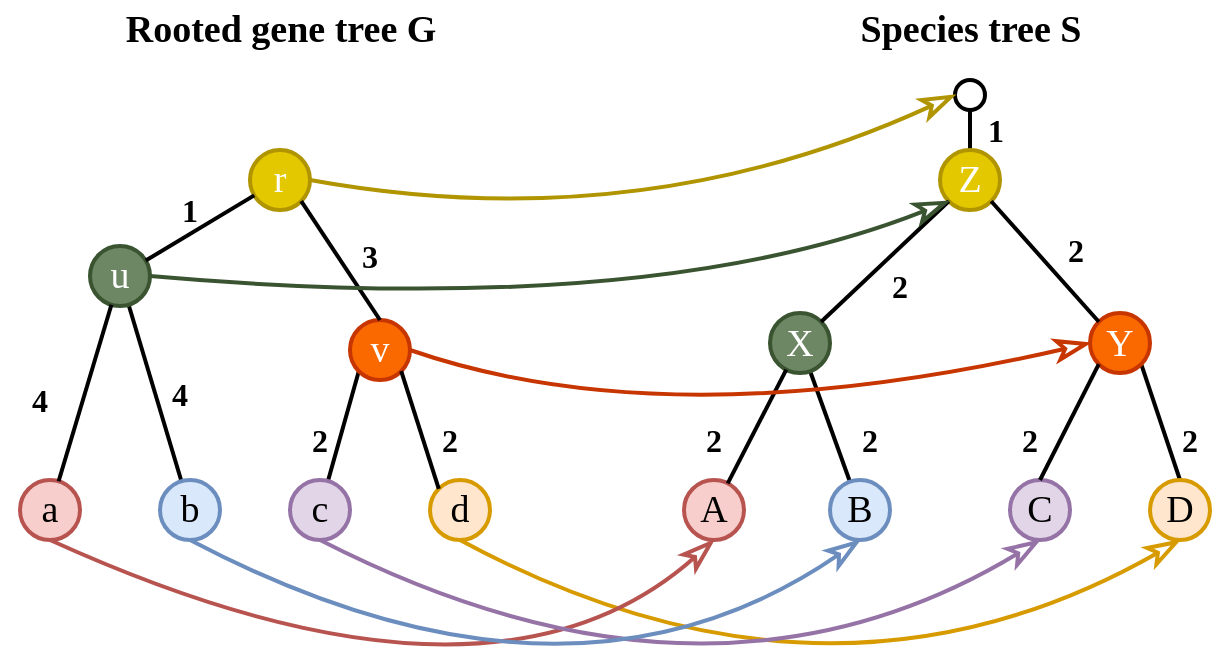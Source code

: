 <mxfile version="14.2.5" type="device"><diagram id="uxs5uGKM2SwPQpyDR3mF" name="Page-1"><mxGraphModel dx="868" dy="393" grid="1" gridSize="10" guides="1" tooltips="1" connect="1" arrows="1" fold="1" page="1" pageScale="1" pageWidth="827" pageHeight="1169" math="0" shadow="0"><root><mxCell id="0"/><mxCell id="1" parent="0"/><mxCell id="JA0bPEDkJzAflLUAI6f0-6" value="" style="endArrow=none;html=1;strokeWidth=2;fontSize=19;fontFamily=Times New Roman;exitX=0.5;exitY=0;exitDx=0;exitDy=0;entryX=1;entryY=1;entryDx=0;entryDy=0;" edge="1" parent="1" source="JA0bPEDkJzAflLUAI6f0-1" target="LRIMlyZMbr6N9pQrg8V6-140"><mxGeometry width="50" height="50" relative="1" as="geometry"><mxPoint x="1015" y="495" as="sourcePoint"/><mxPoint x="1030" y="420" as="targetPoint"/></mxGeometry></mxCell><mxCell id="LRIMlyZMbr6N9pQrg8V6-136" value="" style="endArrow=none;html=1;strokeWidth=2;fontSize=19;fontFamily=Times New Roman;" parent="1" source="LRIMlyZMbr6N9pQrg8V6-138" target="LRIMlyZMbr6N9pQrg8V6-139" edge="1"><mxGeometry width="50" height="50" relative="1" as="geometry"><mxPoint x="639.292" y="513.416" as="sourcePoint"/><mxPoint x="816" y="480" as="targetPoint"/></mxGeometry></mxCell><mxCell id="LRIMlyZMbr6N9pQrg8V6-137" value="&lt;font style=&quot;font-size: 19px;&quot;&gt;A&lt;/font&gt;" style="ellipse;whiteSpace=wrap;html=1;aspect=fixed;strokeWidth=2;strokeColor=#b85450;fontSize=19;fontFamily=Times New Roman;labelBackgroundColor=none;fillColor=#f8cecc;" parent="1" vertex="1"><mxGeometry x="767" y="480" width="30" height="30" as="geometry"/></mxCell><mxCell id="LRIMlyZMbr6N9pQrg8V6-138" value="&lt;font style=&quot;font-size: 19px;&quot;&gt;B&lt;/font&gt;" style="ellipse;whiteSpace=wrap;html=1;aspect=fixed;strokeWidth=2;fontSize=19;fontFamily=Times New Roman;fillColor=#dae8fc;strokeColor=#6c8ebf;" parent="1" vertex="1"><mxGeometry x="840" y="480" width="30" height="30" as="geometry"/></mxCell><mxCell id="LRIMlyZMbr6N9pQrg8V6-139" value="&lt;font style=&quot;font-size: 19px;&quot;&gt;X&lt;/font&gt;" style="ellipse;whiteSpace=wrap;html=1;aspect=fixed;strokeWidth=2;fontSize=19;fontFamily=Times New Roman;fillColor=#6d8764;strokeColor=#3A5431;fontColor=#ffffff;" parent="1" vertex="1"><mxGeometry x="810" y="396.5" width="30" height="30" as="geometry"/></mxCell><mxCell id="LRIMlyZMbr6N9pQrg8V6-140" value="&lt;font style=&quot;font-size: 19px;&quot;&gt;Y&lt;/font&gt;" style="ellipse;whiteSpace=wrap;html=1;aspect=fixed;strokeWidth=2;fontSize=19;fontFamily=Times New Roman;fillColor=#fa6800;strokeColor=#C73500;fontColor=#ffffff;" parent="1" vertex="1"><mxGeometry x="970" y="396.5" width="30" height="30" as="geometry"/></mxCell><mxCell id="LRIMlyZMbr6N9pQrg8V6-141" value="" style="endArrow=none;html=1;strokeWidth=2;fontSize=19;fontFamily=Times New Roman;" parent="1" source="LRIMlyZMbr6N9pQrg8V6-139" target="LRIMlyZMbr6N9pQrg8V6-137" edge="1"><mxGeometry width="50" height="50" relative="1" as="geometry"><mxPoint x="629.292" y="503.416" as="sourcePoint"/><mxPoint x="602.708" y="556.584" as="targetPoint"/></mxGeometry></mxCell><mxCell id="LRIMlyZMbr6N9pQrg8V6-143" value="&lt;b style=&quot;font-size: 19px;&quot;&gt;Species tree S&lt;/b&gt;" style="text;html=1;align=center;verticalAlign=middle;resizable=0;points=[];autosize=1;fontSize=19;fontFamily=Times New Roman;" parent="1" vertex="1"><mxGeometry x="845" y="240" width="130" height="30" as="geometry"/></mxCell><mxCell id="LRIMlyZMbr6N9pQrg8V6-148" value="&lt;b style=&quot;font-size: 19px&quot;&gt;Rooted gene tree G&lt;/b&gt;" style="text;html=1;align=center;verticalAlign=middle;resizable=0;points=[];autosize=1;fontSize=19;fontFamily=Times New Roman;" parent="1" vertex="1"><mxGeometry x="480" y="240" width="170" height="30" as="geometry"/></mxCell><mxCell id="LRIMlyZMbr6N9pQrg8V6-159" value="&lt;font style=&quot;font-size: 19px;&quot;&gt;C&lt;/font&gt;" style="ellipse;whiteSpace=wrap;html=1;aspect=fixed;strokeWidth=2;fontSize=19;fontFamily=Times New Roman;fillColor=#e1d5e7;strokeColor=#9673a6;" parent="1" vertex="1"><mxGeometry x="930" y="480" width="30" height="30" as="geometry"/></mxCell><mxCell id="LRIMlyZMbr6N9pQrg8V6-160" value="" style="endArrow=none;html=1;strokeWidth=2;fontSize=19;fontFamily=Times New Roman;entryX=0;entryY=1;entryDx=0;entryDy=0;" parent="1" source="LRIMlyZMbr6N9pQrg8V6-172" target="JA0bPEDkJzAflLUAI6f0-16" edge="1"><mxGeometry width="50" height="50" relative="1" as="geometry"><mxPoint x="585" y="530" as="sourcePoint"/><mxPoint x="271.708" y="546.584" as="targetPoint"/></mxGeometry></mxCell><mxCell id="LRIMlyZMbr6N9pQrg8V6-161" value="" style="endArrow=none;html=1;strokeWidth=2;fontSize=19;fontFamily=Times New Roman;" parent="1" source="LRIMlyZMbr6N9pQrg8V6-163" target="LRIMlyZMbr6N9pQrg8V6-164" edge="1"><mxGeometry width="50" height="50" relative="1" as="geometry"><mxPoint x="288.292" y="483.416" as="sourcePoint"/><mxPoint x="465" y="450" as="targetPoint"/></mxGeometry></mxCell><mxCell id="LRIMlyZMbr6N9pQrg8V6-162" value="&lt;font style=&quot;font-size: 19px&quot;&gt;a&lt;/font&gt;" style="ellipse;whiteSpace=wrap;html=1;aspect=fixed;strokeWidth=2;strokeColor=#b85450;fontSize=19;fontFamily=Times New Roman;labelBackgroundColor=none;fillColor=#f8cecc;" parent="1" vertex="1"><mxGeometry x="435" y="480" width="30" height="30" as="geometry"/></mxCell><mxCell id="LRIMlyZMbr6N9pQrg8V6-163" value="&lt;font style=&quot;font-size: 19px&quot;&gt;b&lt;/font&gt;" style="ellipse;whiteSpace=wrap;html=1;aspect=fixed;strokeWidth=2;fontSize=19;fontFamily=Times New Roman;fillColor=#dae8fc;strokeColor=#6c8ebf;" parent="1" vertex="1"><mxGeometry x="505" y="480" width="30" height="30" as="geometry"/></mxCell><mxCell id="LRIMlyZMbr6N9pQrg8V6-164" value="&lt;font style=&quot;font-size: 19px&quot;&gt;u&lt;/font&gt;" style="ellipse;whiteSpace=wrap;html=1;aspect=fixed;strokeWidth=2;fontSize=19;fontFamily=Times New Roman;fillColor=#6d8764;strokeColor=#3A5431;fontColor=#ffffff;" parent="1" vertex="1"><mxGeometry x="470" y="363" width="30" height="30" as="geometry"/></mxCell><mxCell id="LRIMlyZMbr6N9pQrg8V6-165" value="&lt;font style=&quot;font-size: 19px&quot;&gt;r&lt;/font&gt;" style="ellipse;whiteSpace=wrap;html=1;aspect=fixed;strokeWidth=2;fontSize=19;fontFamily=Times New Roman;fillColor=#e3c800;strokeColor=#B09500;fontColor=#ffffff;" parent="1" vertex="1"><mxGeometry x="550" y="315" width="30" height="30" as="geometry"/></mxCell><mxCell id="LRIMlyZMbr6N9pQrg8V6-166" value="" style="endArrow=none;html=1;strokeWidth=2;fontSize=19;fontFamily=Times New Roman;" parent="1" source="LRIMlyZMbr6N9pQrg8V6-164" target="LRIMlyZMbr6N9pQrg8V6-162" edge="1"><mxGeometry width="50" height="50" relative="1" as="geometry"><mxPoint x="278.292" y="473.416" as="sourcePoint"/><mxPoint x="251.708" y="526.584" as="targetPoint"/></mxGeometry></mxCell><mxCell id="LRIMlyZMbr6N9pQrg8V6-167" value="" style="endArrow=none;html=1;strokeWidth=2;fontSize=19;fontFamily=Times New Roman;" parent="1" source="LRIMlyZMbr6N9pQrg8V6-165" target="LRIMlyZMbr6N9pQrg8V6-164" edge="1"><mxGeometry width="50" height="50" relative="1" as="geometry"><mxPoint x="308.292" y="503.416" as="sourcePoint"/><mxPoint x="281.708" y="556.584" as="targetPoint"/></mxGeometry></mxCell><mxCell id="LRIMlyZMbr6N9pQrg8V6-172" value="&lt;font style=&quot;font-size: 19px&quot;&gt;c&lt;/font&gt;" style="ellipse;whiteSpace=wrap;html=1;aspect=fixed;strokeWidth=2;fontSize=19;fontFamily=Times New Roman;fillColor=#e1d5e7;strokeColor=#9673a6;" parent="1" vertex="1"><mxGeometry x="570" y="480" width="30" height="30" as="geometry"/></mxCell><mxCell id="LRIMlyZMbr6N9pQrg8V6-173" value="" style="endArrow=none;html=1;strokeWidth=2;fontSize=15;fontColor=#000000;exitX=0.5;exitY=0;exitDx=0;exitDy=0;" parent="1" source="LRIMlyZMbr6N9pQrg8V6-179" edge="1" target="JA0bPEDkJzAflLUAI6f0-3"><mxGeometry width="50" height="50" relative="1" as="geometry"><mxPoint x="705" y="400" as="sourcePoint"/><mxPoint x="866" y="330" as="targetPoint"/></mxGeometry></mxCell><mxCell id="LRIMlyZMbr6N9pQrg8V6-179" value="" style="ellipse;whiteSpace=wrap;html=1;aspect=fixed;strokeWidth=2;fontSize=19;fontFamily=Times New Roman;" parent="1" vertex="1"><mxGeometry x="902.5" y="280" width="15" height="15" as="geometry"/></mxCell><mxCell id="LRIMlyZMbr6N9pQrg8V6-184" value="" style="endArrow=classicThin;html=1;strokeColor=#B09500;strokeWidth=2;fontSize=15;fontColor=#000000;exitX=1;exitY=0.5;exitDx=0;exitDy=0;entryX=0;entryY=0.5;entryDx=0;entryDy=0;fillColor=#e3c800;endFill=0;curved=1;endSize=12;" parent="1" source="LRIMlyZMbr6N9pQrg8V6-165" target="LRIMlyZMbr6N9pQrg8V6-179" edge="1"><mxGeometry width="50" height="50" relative="1" as="geometry"><mxPoint x="795" y="300" as="sourcePoint"/><mxPoint x="845" y="250" as="targetPoint"/><Array as="points"><mxPoint x="745" y="360"/></Array></mxGeometry></mxCell><mxCell id="LRIMlyZMbr6N9pQrg8V6-185" value="" style="endArrow=classicThin;html=1;fontSize=15;fontColor=#000000;endFill=0;exitX=0.5;exitY=1;exitDx=0;exitDy=0;endSize=12;strokeWidth=2;fillColor=#ffe6cc;strokeColor=#d79b00;curved=1;entryX=0.5;entryY=1;entryDx=0;entryDy=0;" parent="1" source="JA0bPEDkJzAflLUAI6f0-10" target="JA0bPEDkJzAflLUAI6f0-1" edge="1"><mxGeometry width="50" height="50" relative="1" as="geometry"><mxPoint x="605" y="135" as="sourcePoint"/><mxPoint x="810" y="400" as="targetPoint"/><Array as="points"><mxPoint x="840" y="610"/></Array></mxGeometry></mxCell><mxCell id="7pcF8f26fYmifXVNrIt_-2" value="" style="endArrow=classicThin;endFill=0;endSize=12;html=1;strokeWidth=2;sourcePerimeterSpacing=0;fontSize=19;fontFamily=Times New Roman;entryX=0.5;entryY=1;entryDx=0;entryDy=0;fillColor=#f8cecc;strokeColor=#b85450;curved=1;exitX=0.5;exitY=1;exitDx=0;exitDy=0;" parent="1" target="LRIMlyZMbr6N9pQrg8V6-137" edge="1" source="LRIMlyZMbr6N9pQrg8V6-162"><mxGeometry width="160" relative="1" as="geometry"><mxPoint x="540" y="510" as="sourcePoint"/><mxPoint x="790" y="510" as="targetPoint"/><Array as="points"><mxPoint x="670" y="610"/></Array></mxGeometry></mxCell><mxCell id="7pcF8f26fYmifXVNrIt_-3" value="" style="endArrow=classicThin;endFill=0;endSize=12;html=1;strokeWidth=2;sourcePerimeterSpacing=0;fontSize=19;fontFamily=Times New Roman;fillColor=#e1d5e7;strokeColor=#9673a6;curved=1;exitX=0.5;exitY=1;exitDx=0;exitDy=0;entryX=0.5;entryY=1;entryDx=0;entryDy=0;" parent="1" target="LRIMlyZMbr6N9pQrg8V6-159" edge="1" source="LRIMlyZMbr6N9pQrg8V6-172"><mxGeometry width="160" relative="1" as="geometry"><mxPoint x="610" y="510" as="sourcePoint"/><mxPoint x="920" y="500" as="targetPoint"/><Array as="points"><mxPoint x="780" y="610"/></Array></mxGeometry></mxCell><mxCell id="7pcF8f26fYmifXVNrIt_-4" value="" style="endArrow=classicThin;endFill=0;endSize=12;html=1;strokeWidth=2;sourcePerimeterSpacing=0;entryX=0.5;entryY=1;entryDx=0;entryDy=0;fontSize=19;fontFamily=Times New Roman;exitX=0.5;exitY=1;exitDx=0;exitDy=0;fillColor=#dae8fc;strokeColor=#6c8ebf;curved=1;" parent="1" source="LRIMlyZMbr6N9pQrg8V6-163" target="LRIMlyZMbr6N9pQrg8V6-138" edge="1"><mxGeometry width="160" relative="1" as="geometry"><mxPoint x="670" y="510" as="sourcePoint"/><mxPoint x="920" y="510" as="targetPoint"/><Array as="points"><mxPoint x="710" y="610"/></Array></mxGeometry></mxCell><mxCell id="JA0bPEDkJzAflLUAI6f0-1" value="&lt;font style=&quot;font-size: 19px&quot;&gt;D&lt;/font&gt;" style="ellipse;whiteSpace=wrap;html=1;aspect=fixed;strokeWidth=2;fontSize=19;fontFamily=Times New Roman;fillColor=#ffe6cc;strokeColor=#d79b00;" vertex="1" parent="1"><mxGeometry x="1000" y="480" width="30" height="30" as="geometry"/></mxCell><mxCell id="JA0bPEDkJzAflLUAI6f0-3" value="&lt;font style=&quot;font-size: 19px&quot;&gt;Z&lt;/font&gt;" style="ellipse;whiteSpace=wrap;html=1;aspect=fixed;strokeWidth=2;fontSize=19;fontFamily=Times New Roman;fillColor=#e3c800;strokeColor=#B09500;fontColor=#ffffff;" vertex="1" parent="1"><mxGeometry x="895" y="315" width="30" height="30" as="geometry"/></mxCell><mxCell id="JA0bPEDkJzAflLUAI6f0-5" value="" style="endArrow=none;html=1;strokeWidth=2;fontSize=19;fontFamily=Times New Roman;entryX=0;entryY=1;entryDx=0;entryDy=0;exitX=0.5;exitY=0;exitDx=0;exitDy=0;" edge="1" parent="1" source="LRIMlyZMbr6N9pQrg8V6-159" target="LRIMlyZMbr6N9pQrg8V6-140"><mxGeometry width="50" height="50" relative="1" as="geometry"><mxPoint x="960" y="460" as="sourcePoint"/><mxPoint x="798.9" y="491.681" as="targetPoint"/></mxGeometry></mxCell><mxCell id="JA0bPEDkJzAflLUAI6f0-9" value="" style="endArrow=none;html=1;strokeWidth=2;fontSize=19;fontFamily=Times New Roman;entryX=1;entryY=1;entryDx=0;entryDy=0;exitX=0;exitY=0;exitDx=0;exitDy=0;" edge="1" parent="1" source="LRIMlyZMbr6N9pQrg8V6-140" target="JA0bPEDkJzAflLUAI6f0-3"><mxGeometry width="50" height="50" relative="1" as="geometry"><mxPoint x="845.897" y="411.192" as="sourcePoint"/><mxPoint x="909.393" y="350.607" as="targetPoint"/></mxGeometry></mxCell><mxCell id="JA0bPEDkJzAflLUAI6f0-10" value="&lt;font style=&quot;font-size: 19px&quot;&gt;d&lt;/font&gt;" style="ellipse;whiteSpace=wrap;html=1;aspect=fixed;strokeWidth=2;fontSize=19;fontFamily=Times New Roman;fillColor=#ffe6cc;strokeColor=#d79b00;" vertex="1" parent="1"><mxGeometry x="640" y="480" width="30" height="30" as="geometry"/></mxCell><mxCell id="JA0bPEDkJzAflLUAI6f0-16" value="&lt;font style=&quot;font-size: 19px&quot;&gt;v&lt;/font&gt;" style="ellipse;whiteSpace=wrap;html=1;aspect=fixed;strokeWidth=2;fontSize=19;fontFamily=Times New Roman;fillColor=#fa6800;strokeColor=#C73500;fontColor=#ffffff;" vertex="1" parent="1"><mxGeometry x="600" y="400" width="30" height="30" as="geometry"/></mxCell><mxCell id="JA0bPEDkJzAflLUAI6f0-17" value="" style="endArrow=none;html=1;strokeWidth=2;fontSize=19;fontFamily=Times New Roman;entryX=1;entryY=1;entryDx=0;entryDy=0;exitX=0;exitY=0;exitDx=0;exitDy=0;" edge="1" parent="1" source="JA0bPEDkJzAflLUAI6f0-10" target="JA0bPEDkJzAflLUAI6f0-16"><mxGeometry width="50" height="50" relative="1" as="geometry"><mxPoint x="598.982" y="490.538" as="sourcePoint"/><mxPoint x="614.393" y="435.607" as="targetPoint"/></mxGeometry></mxCell><mxCell id="JA0bPEDkJzAflLUAI6f0-18" value="" style="endArrow=none;html=1;strokeWidth=2;fontSize=19;fontFamily=Times New Roman;entryX=0.5;entryY=0;entryDx=0;entryDy=0;exitX=1;exitY=1;exitDx=0;exitDy=0;" edge="1" parent="1" source="LRIMlyZMbr6N9pQrg8V6-165" target="JA0bPEDkJzAflLUAI6f0-16"><mxGeometry width="50" height="50" relative="1" as="geometry"><mxPoint x="608.982" y="500.538" as="sourcePoint"/><mxPoint x="624.393" y="445.607" as="targetPoint"/></mxGeometry></mxCell><mxCell id="JA0bPEDkJzAflLUAI6f0-19" value="" style="endArrow=classicThin;html=1;strokeWidth=2;fontSize=15;fontColor=#000000;exitX=1;exitY=0.5;exitDx=0;exitDy=0;entryX=0;entryY=0.5;entryDx=0;entryDy=0;endFill=0;curved=1;endSize=12;fillColor=#fa6800;strokeColor=#C73500;" edge="1" parent="1" source="JA0bPEDkJzAflLUAI6f0-16" target="LRIMlyZMbr6N9pQrg8V6-140"><mxGeometry width="50" height="50" relative="1" as="geometry"><mxPoint x="510" y="388" as="sourcePoint"/><mxPoint x="867.197" y="382.803" as="targetPoint"/><Array as="points"><mxPoint x="760" y="460"/></Array></mxGeometry></mxCell><mxCell id="JA0bPEDkJzAflLUAI6f0-21" value="&lt;font face=&quot;Times New Roman&quot;&gt;&lt;span style=&quot;font-size: 16px&quot;&gt;&lt;b&gt;2&lt;/b&gt;&lt;/span&gt;&lt;/font&gt;" style="text;html=1;strokeColor=none;fillColor=none;align=center;verticalAlign=middle;whiteSpace=wrap;rounded=0;" vertex="1" parent="1"><mxGeometry x="762" y="450" width="40" height="20" as="geometry"/></mxCell><mxCell id="JA0bPEDkJzAflLUAI6f0-22" value="&lt;font face=&quot;Times New Roman&quot; size=&quot;1&quot;&gt;&lt;b style=&quot;font-size: 16px&quot;&gt;2&lt;/b&gt;&lt;/font&gt;" style="text;html=1;strokeColor=none;fillColor=none;align=center;verticalAlign=middle;whiteSpace=wrap;rounded=0;" vertex="1" parent="1"><mxGeometry x="840" y="450" width="40" height="20" as="geometry"/></mxCell><mxCell id="JA0bPEDkJzAflLUAI6f0-23" value="&lt;font face=&quot;Times New Roman&quot; size=&quot;1&quot;&gt;&lt;b style=&quot;font-size: 16px&quot;&gt;2&lt;/b&gt;&lt;/font&gt;" style="text;html=1;strokeColor=none;fillColor=none;align=center;verticalAlign=middle;whiteSpace=wrap;rounded=0;" vertex="1" parent="1"><mxGeometry x="920" y="450" width="40" height="20" as="geometry"/></mxCell><mxCell id="JA0bPEDkJzAflLUAI6f0-24" value="&lt;font face=&quot;Times New Roman&quot; size=&quot;1&quot;&gt;&lt;b style=&quot;font-size: 16px&quot;&gt;2&lt;/b&gt;&lt;/font&gt;" style="text;html=1;strokeColor=none;fillColor=none;align=center;verticalAlign=middle;whiteSpace=wrap;rounded=0;" vertex="1" parent="1"><mxGeometry x="1000" y="450" width="40" height="20" as="geometry"/></mxCell><mxCell id="JA0bPEDkJzAflLUAI6f0-25" value="&lt;font face=&quot;Times New Roman&quot; size=&quot;1&quot;&gt;&lt;b style=&quot;font-size: 16px&quot;&gt;2&lt;/b&gt;&lt;/font&gt;" style="text;html=1;strokeColor=none;fillColor=none;align=center;verticalAlign=middle;whiteSpace=wrap;rounded=0;" vertex="1" parent="1"><mxGeometry x="942.5" y="355" width="40" height="20" as="geometry"/></mxCell><mxCell id="JA0bPEDkJzAflLUAI6f0-28" value="&lt;font face=&quot;Times New Roman&quot; size=&quot;1&quot;&gt;&lt;b style=&quot;font-size: 16px&quot;&gt;1&lt;/b&gt;&lt;/font&gt;" style="text;html=1;strokeColor=none;fillColor=none;align=center;verticalAlign=middle;whiteSpace=wrap;rounded=0;" vertex="1" parent="1"><mxGeometry x="902.5" y="295" width="40" height="20" as="geometry"/></mxCell><mxCell id="JA0bPEDkJzAflLUAI6f0-29" value="&lt;font face=&quot;Times New Roman&quot; size=&quot;1&quot;&gt;&lt;b style=&quot;font-size: 16px&quot;&gt;2&lt;/b&gt;&lt;/font&gt;" style="text;html=1;strokeColor=none;fillColor=none;align=center;verticalAlign=middle;whiteSpace=wrap;rounded=0;" vertex="1" parent="1"><mxGeometry x="565" y="450" width="40" height="20" as="geometry"/></mxCell><mxCell id="JA0bPEDkJzAflLUAI6f0-30" value="&lt;font face=&quot;Times New Roman&quot; size=&quot;1&quot;&gt;&lt;b style=&quot;font-size: 16px&quot;&gt;2&lt;/b&gt;&lt;/font&gt;" style="text;html=1;strokeColor=none;fillColor=none;align=center;verticalAlign=middle;whiteSpace=wrap;rounded=0;" vertex="1" parent="1"><mxGeometry x="630" y="450" width="40" height="20" as="geometry"/></mxCell><mxCell id="JA0bPEDkJzAflLUAI6f0-31" value="&lt;font face=&quot;Times New Roman&quot; size=&quot;1&quot;&gt;&lt;b style=&quot;font-size: 16px&quot;&gt;3&lt;/b&gt;&lt;/font&gt;" style="text;html=1;strokeColor=none;fillColor=none;align=center;verticalAlign=middle;whiteSpace=wrap;rounded=0;" vertex="1" parent="1"><mxGeometry x="590" y="357.5" width="40" height="20" as="geometry"/></mxCell><mxCell id="JA0bPEDkJzAflLUAI6f0-32" value="&lt;font face=&quot;Times New Roman&quot; size=&quot;1&quot;&gt;&lt;b style=&quot;font-size: 16px&quot;&gt;1&lt;/b&gt;&lt;/font&gt;" style="text;html=1;strokeColor=none;fillColor=none;align=center;verticalAlign=middle;whiteSpace=wrap;rounded=0;" vertex="1" parent="1"><mxGeometry x="500" y="335" width="40" height="20" as="geometry"/></mxCell><mxCell id="JA0bPEDkJzAflLUAI6f0-33" value="&lt;font face=&quot;Times New Roman&quot; size=&quot;1&quot;&gt;&lt;b style=&quot;font-size: 16px&quot;&gt;4&lt;/b&gt;&lt;/font&gt;" style="text;html=1;strokeColor=none;fillColor=none;align=center;verticalAlign=middle;whiteSpace=wrap;rounded=0;" vertex="1" parent="1"><mxGeometry x="425" y="430" width="40" height="20" as="geometry"/></mxCell><mxCell id="JA0bPEDkJzAflLUAI6f0-34" value="&lt;font face=&quot;Times New Roman&quot; size=&quot;1&quot;&gt;&lt;b style=&quot;font-size: 16px&quot;&gt;4&lt;/b&gt;&lt;/font&gt;" style="text;html=1;strokeColor=none;fillColor=none;align=center;verticalAlign=middle;whiteSpace=wrap;rounded=0;" vertex="1" parent="1"><mxGeometry x="495" y="426.5" width="40" height="20" as="geometry"/></mxCell><mxCell id="JA0bPEDkJzAflLUAI6f0-35" value="" style="endArrow=none;html=1;strokeWidth=2;fontSize=19;fontFamily=Times New Roman;entryX=1;entryY=0;entryDx=0;entryDy=0;exitX=0;exitY=1;exitDx=0;exitDy=0;" edge="1" parent="1" source="JA0bPEDkJzAflLUAI6f0-3" target="LRIMlyZMbr6N9pQrg8V6-139"><mxGeometry width="50" height="50" relative="1" as="geometry"><mxPoint x="984.393" y="410.893" as="sourcePoint"/><mxPoint x="930.607" y="350.607" as="targetPoint"/></mxGeometry></mxCell><mxCell id="JA0bPEDkJzAflLUAI6f0-36" value="" style="endArrow=classicThin;html=1;strokeWidth=2;fontSize=15;fontColor=#000000;exitX=1;exitY=0.5;exitDx=0;exitDy=0;entryX=0;entryY=1;entryDx=0;entryDy=0;endFill=0;curved=1;endSize=12;fillColor=#6d8764;strokeColor=#3A5431;" edge="1" parent="1" source="LRIMlyZMbr6N9pQrg8V6-164" target="JA0bPEDkJzAflLUAI6f0-3"><mxGeometry width="50" height="50" relative="1" as="geometry"><mxPoint x="640" y="425" as="sourcePoint"/><mxPoint x="980" y="421.5" as="targetPoint"/><Array as="points"><mxPoint x="750" y="400"/></Array></mxGeometry></mxCell><mxCell id="JA0bPEDkJzAflLUAI6f0-37" value="&lt;font face=&quot;Times New Roman&quot; size=&quot;1&quot;&gt;&lt;b style=&quot;font-size: 16px&quot;&gt;2&lt;/b&gt;&lt;/font&gt;" style="text;html=1;strokeColor=none;fillColor=none;align=center;verticalAlign=middle;whiteSpace=wrap;rounded=0;" vertex="1" parent="1"><mxGeometry x="855" y="373" width="40" height="20" as="geometry"/></mxCell></root></mxGraphModel></diagram></mxfile>